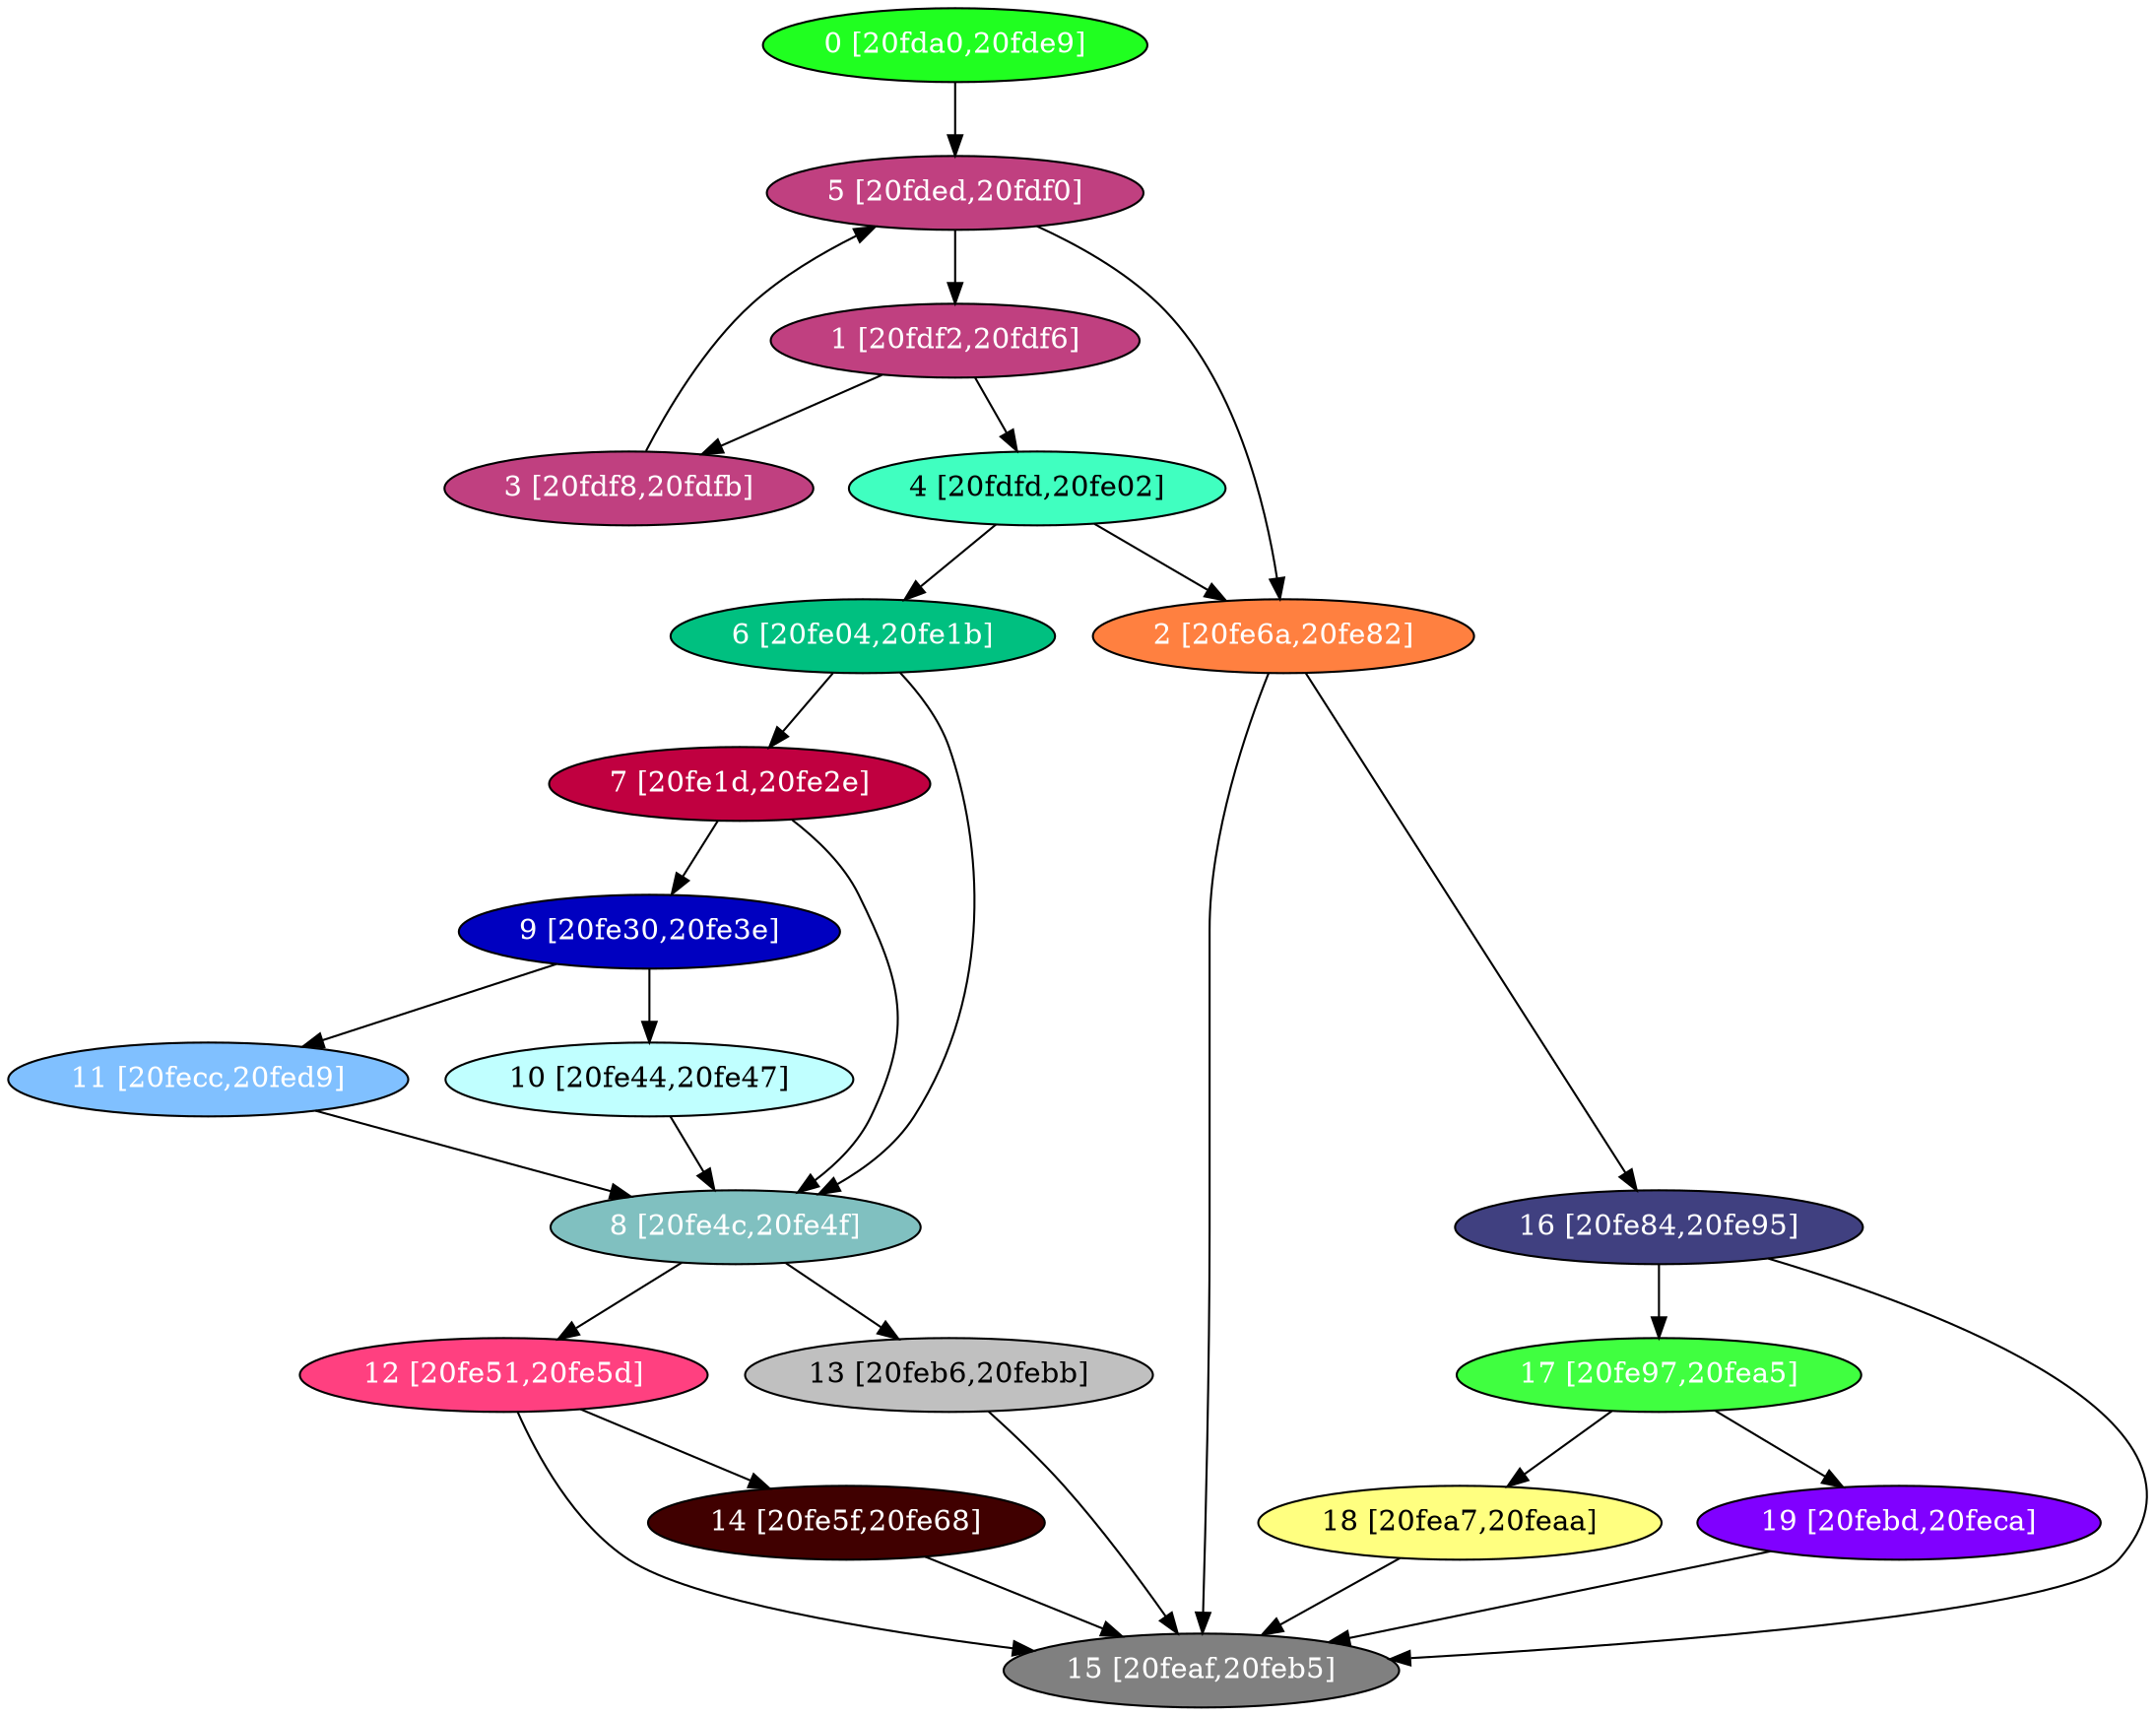 diGraph libnss3{
	libnss3_0  [style=filled fillcolor="#20FF20" fontcolor="#ffffff" shape=oval label="0 [20fda0,20fde9]"]
	libnss3_1  [style=filled fillcolor="#C04080" fontcolor="#ffffff" shape=oval label="1 [20fdf2,20fdf6]"]
	libnss3_2  [style=filled fillcolor="#FF8040" fontcolor="#ffffff" shape=oval label="2 [20fe6a,20fe82]"]
	libnss3_3  [style=filled fillcolor="#C04080" fontcolor="#ffffff" shape=oval label="3 [20fdf8,20fdfb]"]
	libnss3_4  [style=filled fillcolor="#40FFC0" fontcolor="#000000" shape=oval label="4 [20fdfd,20fe02]"]
	libnss3_5  [style=filled fillcolor="#C04080" fontcolor="#ffffff" shape=oval label="5 [20fded,20fdf0]"]
	libnss3_6  [style=filled fillcolor="#00C080" fontcolor="#ffffff" shape=oval label="6 [20fe04,20fe1b]"]
	libnss3_7  [style=filled fillcolor="#C00040" fontcolor="#ffffff" shape=oval label="7 [20fe1d,20fe2e]"]
	libnss3_8  [style=filled fillcolor="#80C0C0" fontcolor="#ffffff" shape=oval label="8 [20fe4c,20fe4f]"]
	libnss3_9  [style=filled fillcolor="#0000C0" fontcolor="#ffffff" shape=oval label="9 [20fe30,20fe3e]"]
	libnss3_a  [style=filled fillcolor="#C0FFFF" fontcolor="#000000" shape=oval label="10 [20fe44,20fe47]"]
	libnss3_b  [style=filled fillcolor="#80C0FF" fontcolor="#ffffff" shape=oval label="11 [20fecc,20fed9]"]
	libnss3_c  [style=filled fillcolor="#FF4080" fontcolor="#ffffff" shape=oval label="12 [20fe51,20fe5d]"]
	libnss3_d  [style=filled fillcolor="#C0C0C0" fontcolor="#000000" shape=oval label="13 [20feb6,20febb]"]
	libnss3_e  [style=filled fillcolor="#400000" fontcolor="#ffffff" shape=oval label="14 [20fe5f,20fe68]"]
	libnss3_f  [style=filled fillcolor="#808080" fontcolor="#ffffff" shape=oval label="15 [20feaf,20feb5]"]
	libnss3_10  [style=filled fillcolor="#404080" fontcolor="#ffffff" shape=oval label="16 [20fe84,20fe95]"]
	libnss3_11  [style=filled fillcolor="#40FF40" fontcolor="#ffffff" shape=oval label="17 [20fe97,20fea5]"]
	libnss3_12  [style=filled fillcolor="#FFFF80" fontcolor="#000000" shape=oval label="18 [20fea7,20feaa]"]
	libnss3_13  [style=filled fillcolor="#8000FF" fontcolor="#ffffff" shape=oval label="19 [20febd,20feca]"]

	libnss3_0 -> libnss3_5
	libnss3_1 -> libnss3_3
	libnss3_1 -> libnss3_4
	libnss3_2 -> libnss3_f
	libnss3_2 -> libnss3_10
	libnss3_3 -> libnss3_5
	libnss3_4 -> libnss3_2
	libnss3_4 -> libnss3_6
	libnss3_5 -> libnss3_1
	libnss3_5 -> libnss3_2
	libnss3_6 -> libnss3_7
	libnss3_6 -> libnss3_8
	libnss3_7 -> libnss3_8
	libnss3_7 -> libnss3_9
	libnss3_8 -> libnss3_c
	libnss3_8 -> libnss3_d
	libnss3_9 -> libnss3_a
	libnss3_9 -> libnss3_b
	libnss3_a -> libnss3_8
	libnss3_b -> libnss3_8
	libnss3_c -> libnss3_e
	libnss3_c -> libnss3_f
	libnss3_d -> libnss3_f
	libnss3_e -> libnss3_f
	libnss3_10 -> libnss3_f
	libnss3_10 -> libnss3_11
	libnss3_11 -> libnss3_12
	libnss3_11 -> libnss3_13
	libnss3_12 -> libnss3_f
	libnss3_13 -> libnss3_f
}